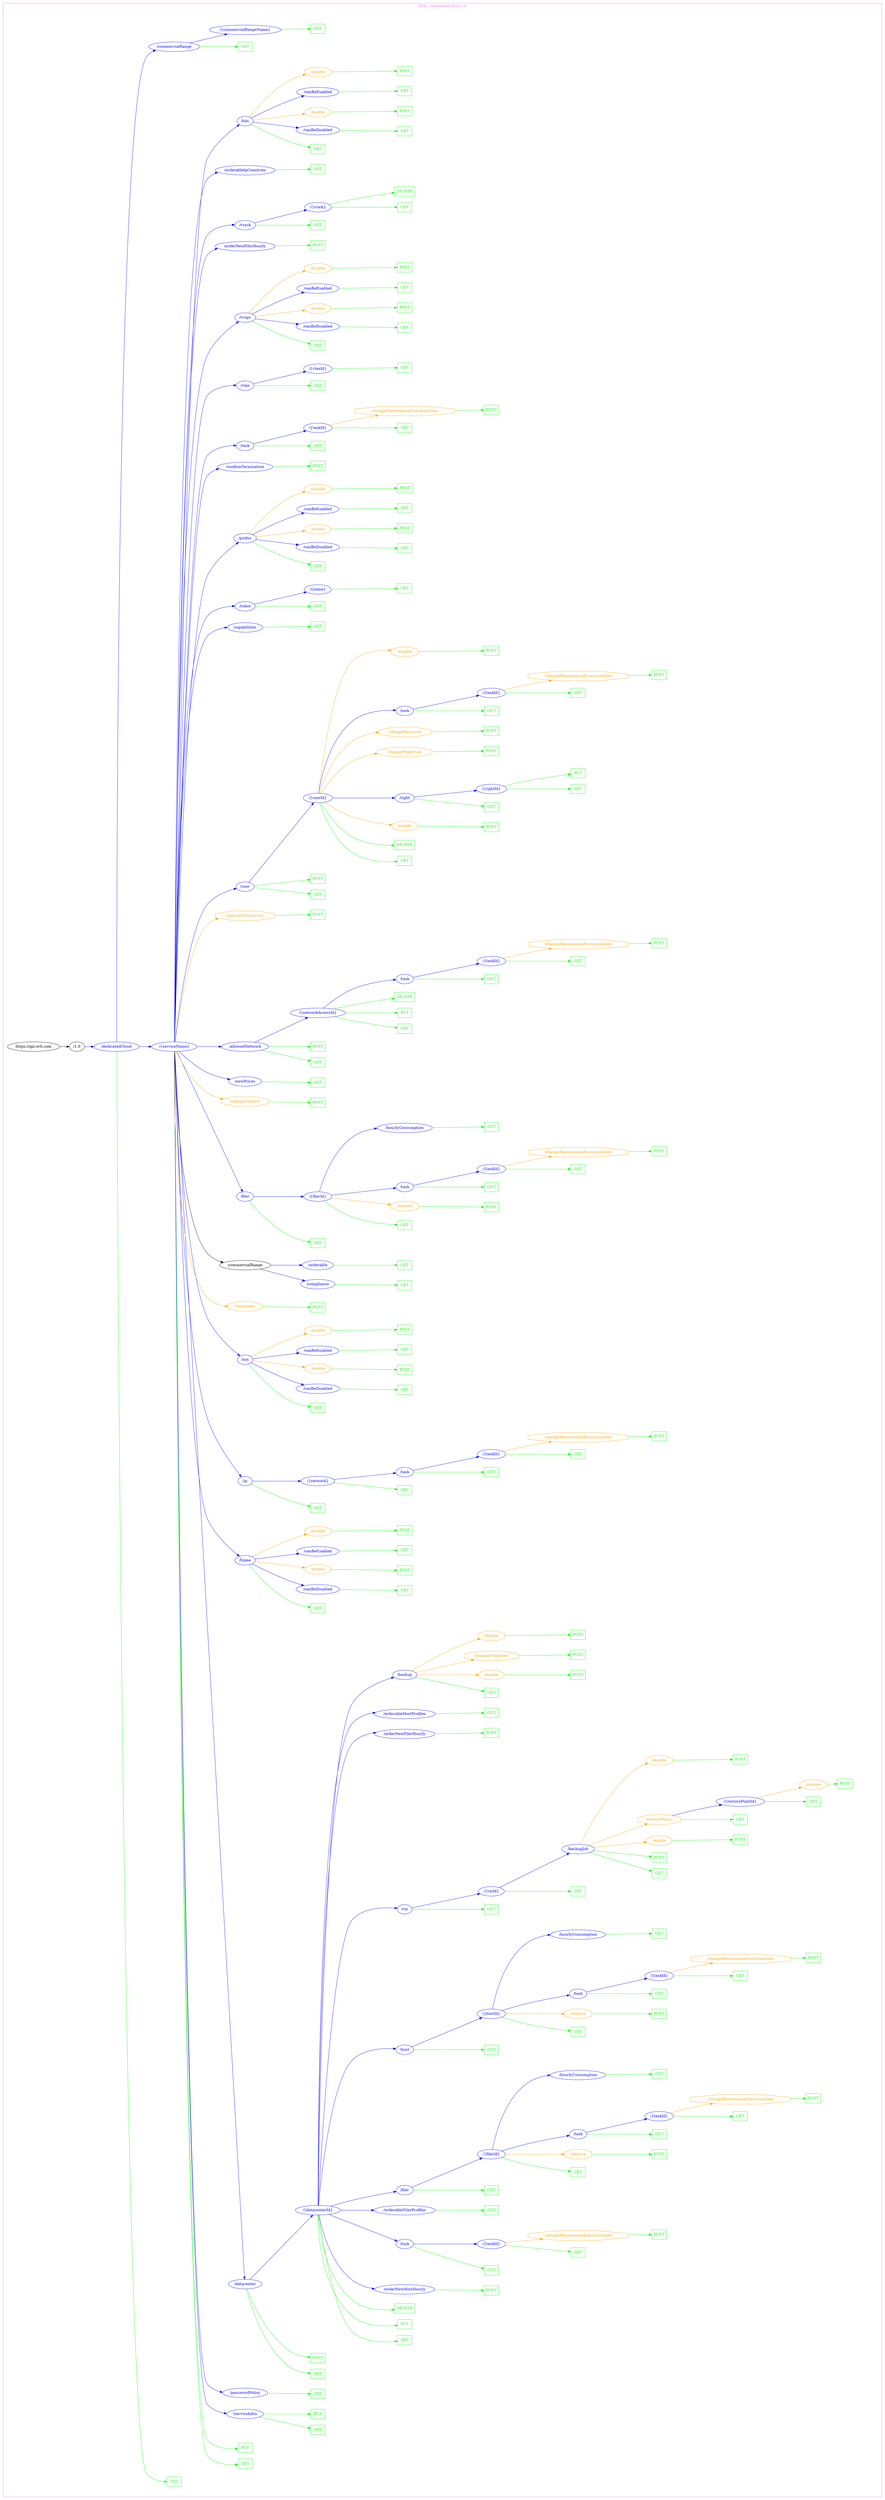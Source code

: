 digraph Cloud_Computing_REST_API {
rankdir="LR";
subgraph cluster_0 {
label="OVH - dedicatedCloud 1.0"
color=violet
fontcolor=violet
subgraph cluster_1 {
label=""
color=white
fontcolor=white
node1 [label="https://api.ovh.com", shape="ellipse", color="black", fontcolor="black"]
node1 -> node2 [color="black", fontcolor="black"]
subgraph cluster_2 {
label=""
color=white
fontcolor=white
node2 [label="/1.0", shape="ellipse", color="black", fontcolor="black"]
node2 -> node3 [color="blue", fontcolor="blue"]
subgraph cluster_3 {
label=""
color=white
fontcolor=white
node3 [label="/dedicatedCloud", shape="ellipse", color="blue", fontcolor="blue"]
node3 -> node4 [color="green", fontcolor="green"]
subgraph cluster_4 {
label=""
color=white
fontcolor=white
node4 [label="GET", shape="box", color="green", fontcolor="green"]
}
node3 -> node5 [color="blue", fontcolor="blue"]
subgraph cluster_5 {
label=""
color=white
fontcolor=white
node5 [label="/{serviceName}", shape="ellipse", color="blue", fontcolor="blue"]
node5 -> node6 [color="green", fontcolor="green"]
subgraph cluster_6 {
label=""
color=white
fontcolor=white
node6 [label="GET", shape="box", color="green", fontcolor="green"]
}
node5 -> node7 [color="green", fontcolor="green"]
subgraph cluster_7 {
label=""
color=white
fontcolor=white
node7 [label="PUT", shape="box", color="green", fontcolor="green"]
}
node5 -> node8 [color="blue", fontcolor="blue"]
subgraph cluster_8 {
label=""
color=white
fontcolor=white
node8 [label="/serviceInfos", shape="ellipse", color="blue", fontcolor="blue"]
node8 -> node9 [color="green", fontcolor="green"]
subgraph cluster_9 {
label=""
color=white
fontcolor=white
node9 [label="GET", shape="box", color="green", fontcolor="green"]
}
node8 -> node10 [color="green", fontcolor="green"]
subgraph cluster_10 {
label=""
color=white
fontcolor=white
node10 [label="PUT", shape="box", color="green", fontcolor="green"]
}
}
node5 -> node11 [color="blue", fontcolor="blue"]
subgraph cluster_11 {
label=""
color=white
fontcolor=white
node11 [label="/passwordPolicy", shape="ellipse", color="blue", fontcolor="blue"]
node11 -> node12 [color="green", fontcolor="green"]
subgraph cluster_12 {
label=""
color=white
fontcolor=white
node12 [label="GET", shape="box", color="green", fontcolor="green"]
}
}
node5 -> node13 [color="blue", fontcolor="blue"]
subgraph cluster_13 {
label=""
color=white
fontcolor=white
node13 [label="/datacenter", shape="ellipse", color="blue", fontcolor="blue"]
node13 -> node14 [color="green", fontcolor="green"]
subgraph cluster_14 {
label=""
color=white
fontcolor=white
node14 [label="GET", shape="box", color="green", fontcolor="green"]
}
node13 -> node15 [color="green", fontcolor="green"]
subgraph cluster_15 {
label=""
color=white
fontcolor=white
node15 [label="POST", shape="box", color="green", fontcolor="green"]
}
node13 -> node16 [color="blue", fontcolor="blue"]
subgraph cluster_16 {
label=""
color=white
fontcolor=white
node16 [label="/{datacenterId}", shape="ellipse", color="blue", fontcolor="blue"]
node16 -> node17 [color="green", fontcolor="green"]
subgraph cluster_17 {
label=""
color=white
fontcolor=white
node17 [label="GET", shape="box", color="green", fontcolor="green"]
}
node16 -> node18 [color="green", fontcolor="green"]
subgraph cluster_18 {
label=""
color=white
fontcolor=white
node18 [label="PUT", shape="box", color="green", fontcolor="green"]
}
node16 -> node19 [color="green", fontcolor="green"]
subgraph cluster_19 {
label=""
color=white
fontcolor=white
node19 [label="DELETE", shape="box", color="green", fontcolor="green"]
}
node16 -> node20 [color="blue", fontcolor="blue"]
subgraph cluster_20 {
label=""
color=white
fontcolor=white
node20 [label="/orderNewHostHourly", shape="ellipse", color="blue", fontcolor="blue"]
node20 -> node21 [color="green", fontcolor="green"]
subgraph cluster_21 {
label=""
color=white
fontcolor=white
node21 [label="POST", shape="box", color="green", fontcolor="green"]
}
}
node16 -> node22 [color="blue", fontcolor="blue"]
subgraph cluster_22 {
label=""
color=white
fontcolor=white
node22 [label="/task", shape="ellipse", color="blue", fontcolor="blue"]
node22 -> node23 [color="green", fontcolor="green"]
subgraph cluster_23 {
label=""
color=white
fontcolor=white
node23 [label="GET", shape="box", color="green", fontcolor="green"]
}
node22 -> node24 [color="blue", fontcolor="blue"]
subgraph cluster_24 {
label=""
color=white
fontcolor=white
node24 [label="/{taskId}", shape="ellipse", color="blue", fontcolor="blue"]
node24 -> node25 [color="green", fontcolor="green"]
subgraph cluster_25 {
label=""
color=white
fontcolor=white
node25 [label="GET", shape="box", color="green", fontcolor="green"]
}
node24 -> node26 [color="orange", fontcolor="orange"]
subgraph cluster_26 {
label=""
color=white
fontcolor=white
node26 [label="/changeMaintenanceExecutionDate", shape="octagon", color="orange", fontcolor="orange"]
node26 -> node27 [color="green", fontcolor="green"]
subgraph cluster_27 {
label=""
color=white
fontcolor=white
node27 [label="POST", shape="box", color="green", fontcolor="green"]
}
}
}
}
node16 -> node28 [color="blue", fontcolor="blue"]
subgraph cluster_28 {
label=""
color=white
fontcolor=white
node28 [label="/orderableFilerProfiles", shape="ellipse", color="blue", fontcolor="blue"]
node28 -> node29 [color="green", fontcolor="green"]
subgraph cluster_29 {
label=""
color=white
fontcolor=white
node29 [label="GET", shape="box", color="green", fontcolor="green"]
}
}
node16 -> node30 [color="blue", fontcolor="blue"]
subgraph cluster_30 {
label=""
color=white
fontcolor=white
node30 [label="/filer", shape="ellipse", color="blue", fontcolor="blue"]
node30 -> node31 [color="green", fontcolor="green"]
subgraph cluster_31 {
label=""
color=white
fontcolor=white
node31 [label="GET", shape="box", color="green", fontcolor="green"]
}
node30 -> node32 [color="blue", fontcolor="blue"]
subgraph cluster_32 {
label=""
color=white
fontcolor=white
node32 [label="/{filerId}", shape="ellipse", color="blue", fontcolor="blue"]
node32 -> node33 [color="green", fontcolor="green"]
subgraph cluster_33 {
label=""
color=white
fontcolor=white
node33 [label="GET", shape="box", color="green", fontcolor="green"]
}
node32 -> node34 [color="orange", fontcolor="orange"]
subgraph cluster_34 {
label=""
color=white
fontcolor=white
node34 [label="/remove", shape="octagon", color="orange", fontcolor="orange"]
node34 -> node35 [color="green", fontcolor="green"]
subgraph cluster_35 {
label=""
color=white
fontcolor=white
node35 [label="POST", shape="box", color="green", fontcolor="green"]
}
}
node32 -> node36 [color="blue", fontcolor="blue"]
subgraph cluster_36 {
label=""
color=white
fontcolor=white
node36 [label="/task", shape="ellipse", color="blue", fontcolor="blue"]
node36 -> node37 [color="green", fontcolor="green"]
subgraph cluster_37 {
label=""
color=white
fontcolor=white
node37 [label="GET", shape="box", color="green", fontcolor="green"]
}
node36 -> node38 [color="blue", fontcolor="blue"]
subgraph cluster_38 {
label=""
color=white
fontcolor=white
node38 [label="/{taskId}", shape="ellipse", color="blue", fontcolor="blue"]
node38 -> node39 [color="green", fontcolor="green"]
subgraph cluster_39 {
label=""
color=white
fontcolor=white
node39 [label="GET", shape="box", color="green", fontcolor="green"]
}
node38 -> node40 [color="orange", fontcolor="orange"]
subgraph cluster_40 {
label=""
color=white
fontcolor=white
node40 [label="/changeMaintenanceExecutionDate", shape="octagon", color="orange", fontcolor="orange"]
node40 -> node41 [color="green", fontcolor="green"]
subgraph cluster_41 {
label=""
color=white
fontcolor=white
node41 [label="POST", shape="box", color="green", fontcolor="green"]
}
}
}
}
node32 -> node42 [color="blue", fontcolor="blue"]
subgraph cluster_42 {
label=""
color=white
fontcolor=white
node42 [label="/hourlyConsumption", shape="ellipse", color="blue", fontcolor="blue"]
node42 -> node43 [color="green", fontcolor="green"]
subgraph cluster_43 {
label=""
color=white
fontcolor=white
node43 [label="GET", shape="box", color="green", fontcolor="green"]
}
}
}
}
node16 -> node44 [color="blue", fontcolor="blue"]
subgraph cluster_44 {
label=""
color=white
fontcolor=white
node44 [label="/host", shape="ellipse", color="blue", fontcolor="blue"]
node44 -> node45 [color="green", fontcolor="green"]
subgraph cluster_45 {
label=""
color=white
fontcolor=white
node45 [label="GET", shape="box", color="green", fontcolor="green"]
}
node44 -> node46 [color="blue", fontcolor="blue"]
subgraph cluster_46 {
label=""
color=white
fontcolor=white
node46 [label="/{hostId}", shape="ellipse", color="blue", fontcolor="blue"]
node46 -> node47 [color="green", fontcolor="green"]
subgraph cluster_47 {
label=""
color=white
fontcolor=white
node47 [label="GET", shape="box", color="green", fontcolor="green"]
}
node46 -> node48 [color="orange", fontcolor="orange"]
subgraph cluster_48 {
label=""
color=white
fontcolor=white
node48 [label="/remove", shape="octagon", color="orange", fontcolor="orange"]
node48 -> node49 [color="green", fontcolor="green"]
subgraph cluster_49 {
label=""
color=white
fontcolor=white
node49 [label="POST", shape="box", color="green", fontcolor="green"]
}
}
node46 -> node50 [color="blue", fontcolor="blue"]
subgraph cluster_50 {
label=""
color=white
fontcolor=white
node50 [label="/task", shape="ellipse", color="blue", fontcolor="blue"]
node50 -> node51 [color="green", fontcolor="green"]
subgraph cluster_51 {
label=""
color=white
fontcolor=white
node51 [label="GET", shape="box", color="green", fontcolor="green"]
}
node50 -> node52 [color="blue", fontcolor="blue"]
subgraph cluster_52 {
label=""
color=white
fontcolor=white
node52 [label="/{taskId}", shape="ellipse", color="blue", fontcolor="blue"]
node52 -> node53 [color="green", fontcolor="green"]
subgraph cluster_53 {
label=""
color=white
fontcolor=white
node53 [label="GET", shape="box", color="green", fontcolor="green"]
}
node52 -> node54 [color="orange", fontcolor="orange"]
subgraph cluster_54 {
label=""
color=white
fontcolor=white
node54 [label="/changeMaintenanceExecutionDate", shape="octagon", color="orange", fontcolor="orange"]
node54 -> node55 [color="green", fontcolor="green"]
subgraph cluster_55 {
label=""
color=white
fontcolor=white
node55 [label="POST", shape="box", color="green", fontcolor="green"]
}
}
}
}
node46 -> node56 [color="blue", fontcolor="blue"]
subgraph cluster_56 {
label=""
color=white
fontcolor=white
node56 [label="/hourlyConsumption", shape="ellipse", color="blue", fontcolor="blue"]
node56 -> node57 [color="green", fontcolor="green"]
subgraph cluster_57 {
label=""
color=white
fontcolor=white
node57 [label="GET", shape="box", color="green", fontcolor="green"]
}
}
}
}
node16 -> node58 [color="blue", fontcolor="blue"]
subgraph cluster_58 {
label=""
color=white
fontcolor=white
node58 [label="/vm", shape="ellipse", color="blue", fontcolor="blue"]
node58 -> node59 [color="green", fontcolor="green"]
subgraph cluster_59 {
label=""
color=white
fontcolor=white
node59 [label="GET", shape="box", color="green", fontcolor="green"]
}
node58 -> node60 [color="blue", fontcolor="blue"]
subgraph cluster_60 {
label=""
color=white
fontcolor=white
node60 [label="/{vmId}", shape="ellipse", color="blue", fontcolor="blue"]
node60 -> node61 [color="green", fontcolor="green"]
subgraph cluster_61 {
label=""
color=white
fontcolor=white
node61 [label="GET", shape="box", color="green", fontcolor="green"]
}
node60 -> node62 [color="blue", fontcolor="blue"]
subgraph cluster_62 {
label=""
color=white
fontcolor=white
node62 [label="/backupJob", shape="ellipse", color="blue", fontcolor="blue"]
node62 -> node63 [color="green", fontcolor="green"]
subgraph cluster_63 {
label=""
color=white
fontcolor=white
node63 [label="GET", shape="box", color="green", fontcolor="green"]
}
node62 -> node64 [color="green", fontcolor="green"]
subgraph cluster_64 {
label=""
color=white
fontcolor=white
node64 [label="POST", shape="box", color="green", fontcolor="green"]
}
node62 -> node65 [color="orange", fontcolor="orange"]
subgraph cluster_65 {
label=""
color=white
fontcolor=white
node65 [label="/enable", shape="octagon", color="orange", fontcolor="orange"]
node65 -> node66 [color="green", fontcolor="green"]
subgraph cluster_66 {
label=""
color=white
fontcolor=white
node66 [label="POST", shape="box", color="green", fontcolor="green"]
}
}
node62 -> node67 [color="orange", fontcolor="orange"]
subgraph cluster_67 {
label=""
color=white
fontcolor=white
node67 [label="/restorePoints", shape="octagon", color="orange", fontcolor="orange"]
node67 -> node68 [color="green", fontcolor="green"]
subgraph cluster_68 {
label=""
color=white
fontcolor=white
node68 [label="GET", shape="box", color="green", fontcolor="green"]
}
node67 -> node69 [color="blue", fontcolor="blue"]
subgraph cluster_69 {
label=""
color=white
fontcolor=white
node69 [label="/{restorePointId}", shape="ellipse", color="blue", fontcolor="blue"]
node69 -> node70 [color="green", fontcolor="green"]
subgraph cluster_70 {
label=""
color=white
fontcolor=white
node70 [label="GET", shape="box", color="green", fontcolor="green"]
}
node69 -> node71 [color="orange", fontcolor="orange"]
subgraph cluster_71 {
label=""
color=white
fontcolor=white
node71 [label="/restore", shape="octagon", color="orange", fontcolor="orange"]
node71 -> node72 [color="green", fontcolor="green"]
subgraph cluster_72 {
label=""
color=white
fontcolor=white
node72 [label="POST", shape="box", color="green", fontcolor="green"]
}
}
}
}
node62 -> node73 [color="orange", fontcolor="orange"]
subgraph cluster_73 {
label=""
color=white
fontcolor=white
node73 [label="/disable", shape="octagon", color="orange", fontcolor="orange"]
node73 -> node74 [color="green", fontcolor="green"]
subgraph cluster_74 {
label=""
color=white
fontcolor=white
node74 [label="POST", shape="box", color="green", fontcolor="green"]
}
}
}
}
}
node16 -> node75 [color="blue", fontcolor="blue"]
subgraph cluster_75 {
label=""
color=white
fontcolor=white
node75 [label="/orderNewFilerHourly", shape="ellipse", color="blue", fontcolor="blue"]
node75 -> node76 [color="green", fontcolor="green"]
subgraph cluster_76 {
label=""
color=white
fontcolor=white
node76 [label="POST", shape="box", color="green", fontcolor="green"]
}
}
node16 -> node77 [color="blue", fontcolor="blue"]
subgraph cluster_77 {
label=""
color=white
fontcolor=white
node77 [label="/orderableHostProfiles", shape="ellipse", color="blue", fontcolor="blue"]
node77 -> node78 [color="green", fontcolor="green"]
subgraph cluster_78 {
label=""
color=white
fontcolor=white
node78 [label="GET", shape="box", color="green", fontcolor="green"]
}
}
node16 -> node79 [color="blue", fontcolor="blue"]
subgraph cluster_79 {
label=""
color=white
fontcolor=white
node79 [label="/backup", shape="ellipse", color="blue", fontcolor="blue"]
node79 -> node80 [color="green", fontcolor="green"]
subgraph cluster_80 {
label=""
color=white
fontcolor=white
node80 [label="GET", shape="box", color="green", fontcolor="green"]
}
node79 -> node81 [color="orange", fontcolor="orange"]
subgraph cluster_81 {
label=""
color=white
fontcolor=white
node81 [label="/enable", shape="octagon", color="orange", fontcolor="orange"]
node81 -> node82 [color="green", fontcolor="green"]
subgraph cluster_82 {
label=""
color=white
fontcolor=white
node82 [label="POST", shape="box", color="green", fontcolor="green"]
}
}
node79 -> node83 [color="orange", fontcolor="orange"]
subgraph cluster_83 {
label=""
color=white
fontcolor=white
node83 [label="/changeProperties", shape="octagon", color="orange", fontcolor="orange"]
node83 -> node84 [color="green", fontcolor="green"]
subgraph cluster_84 {
label=""
color=white
fontcolor=white
node84 [label="POST", shape="box", color="green", fontcolor="green"]
}
}
node79 -> node85 [color="orange", fontcolor="orange"]
subgraph cluster_85 {
label=""
color=white
fontcolor=white
node85 [label="/disable", shape="octagon", color="orange", fontcolor="orange"]
node85 -> node86 [color="green", fontcolor="green"]
subgraph cluster_86 {
label=""
color=white
fontcolor=white
node86 [label="POST", shape="box", color="green", fontcolor="green"]
}
}
}
}
}
node5 -> node87 [color="blue", fontcolor="blue"]
subgraph cluster_87 {
label=""
color=white
fontcolor=white
node87 [label="/hipaa", shape="ellipse", color="blue", fontcolor="blue"]
node87 -> node88 [color="green", fontcolor="green"]
subgraph cluster_88 {
label=""
color=white
fontcolor=white
node88 [label="GET", shape="box", color="green", fontcolor="green"]
}
node87 -> node89 [color="blue", fontcolor="blue"]
subgraph cluster_89 {
label=""
color=white
fontcolor=white
node89 [label="/canBeDisabled", shape="ellipse", color="blue", fontcolor="blue"]
node89 -> node90 [color="green", fontcolor="green"]
subgraph cluster_90 {
label=""
color=white
fontcolor=white
node90 [label="GET", shape="box", color="green", fontcolor="green"]
}
}
node87 -> node91 [color="orange", fontcolor="orange"]
subgraph cluster_91 {
label=""
color=white
fontcolor=white
node91 [label="/enable", shape="octagon", color="orange", fontcolor="orange"]
node91 -> node92 [color="green", fontcolor="green"]
subgraph cluster_92 {
label=""
color=white
fontcolor=white
node92 [label="POST", shape="box", color="green", fontcolor="green"]
}
}
node87 -> node93 [color="blue", fontcolor="blue"]
subgraph cluster_93 {
label=""
color=white
fontcolor=white
node93 [label="/canBeEnabled", shape="ellipse", color="blue", fontcolor="blue"]
node93 -> node94 [color="green", fontcolor="green"]
subgraph cluster_94 {
label=""
color=white
fontcolor=white
node94 [label="GET", shape="box", color="green", fontcolor="green"]
}
}
node87 -> node95 [color="orange", fontcolor="orange"]
subgraph cluster_95 {
label=""
color=white
fontcolor=white
node95 [label="/disable", shape="octagon", color="orange", fontcolor="orange"]
node95 -> node96 [color="green", fontcolor="green"]
subgraph cluster_96 {
label=""
color=white
fontcolor=white
node96 [label="POST", shape="box", color="green", fontcolor="green"]
}
}
}
node5 -> node97 [color="blue", fontcolor="blue"]
subgraph cluster_97 {
label=""
color=white
fontcolor=white
node97 [label="/ip", shape="ellipse", color="blue", fontcolor="blue"]
node97 -> node98 [color="green", fontcolor="green"]
subgraph cluster_98 {
label=""
color=white
fontcolor=white
node98 [label="GET", shape="box", color="green", fontcolor="green"]
}
node97 -> node99 [color="blue", fontcolor="blue"]
subgraph cluster_99 {
label=""
color=white
fontcolor=white
node99 [label="/{network}", shape="ellipse", color="blue", fontcolor="blue"]
node99 -> node100 [color="green", fontcolor="green"]
subgraph cluster_100 {
label=""
color=white
fontcolor=white
node100 [label="GET", shape="box", color="green", fontcolor="green"]
}
node99 -> node101 [color="blue", fontcolor="blue"]
subgraph cluster_101 {
label=""
color=white
fontcolor=white
node101 [label="/task", shape="ellipse", color="blue", fontcolor="blue"]
node101 -> node102 [color="green", fontcolor="green"]
subgraph cluster_102 {
label=""
color=white
fontcolor=white
node102 [label="GET", shape="box", color="green", fontcolor="green"]
}
node101 -> node103 [color="blue", fontcolor="blue"]
subgraph cluster_103 {
label=""
color=white
fontcolor=white
node103 [label="/{taskId}", shape="ellipse", color="blue", fontcolor="blue"]
node103 -> node104 [color="green", fontcolor="green"]
subgraph cluster_104 {
label=""
color=white
fontcolor=white
node104 [label="GET", shape="box", color="green", fontcolor="green"]
}
node103 -> node105 [color="orange", fontcolor="orange"]
subgraph cluster_105 {
label=""
color=white
fontcolor=white
node105 [label="/changeMaintenanceExecutionDate", shape="octagon", color="orange", fontcolor="orange"]
node105 -> node106 [color="green", fontcolor="green"]
subgraph cluster_106 {
label=""
color=white
fontcolor=white
node106 [label="POST", shape="box", color="green", fontcolor="green"]
}
}
}
}
}
}
node5 -> node107 [color="blue", fontcolor="blue"]
subgraph cluster_107 {
label=""
color=white
fontcolor=white
node107 [label="/nsx", shape="ellipse", color="blue", fontcolor="blue"]
node107 -> node108 [color="green", fontcolor="green"]
subgraph cluster_108 {
label=""
color=white
fontcolor=white
node108 [label="GET", shape="box", color="green", fontcolor="green"]
}
node107 -> node109 [color="blue", fontcolor="blue"]
subgraph cluster_109 {
label=""
color=white
fontcolor=white
node109 [label="/canBeDisabled", shape="ellipse", color="blue", fontcolor="blue"]
node109 -> node110 [color="green", fontcolor="green"]
subgraph cluster_110 {
label=""
color=white
fontcolor=white
node110 [label="GET", shape="box", color="green", fontcolor="green"]
}
}
node107 -> node111 [color="orange", fontcolor="orange"]
subgraph cluster_111 {
label=""
color=white
fontcolor=white
node111 [label="/enable", shape="octagon", color="orange", fontcolor="orange"]
node111 -> node112 [color="green", fontcolor="green"]
subgraph cluster_112 {
label=""
color=white
fontcolor=white
node112 [label="POST", shape="box", color="green", fontcolor="green"]
}
}
node107 -> node113 [color="blue", fontcolor="blue"]
subgraph cluster_113 {
label=""
color=white
fontcolor=white
node113 [label="/canBeEnabled", shape="ellipse", color="blue", fontcolor="blue"]
node113 -> node114 [color="green", fontcolor="green"]
subgraph cluster_114 {
label=""
color=white
fontcolor=white
node114 [label="GET", shape="box", color="green", fontcolor="green"]
}
}
node107 -> node115 [color="orange", fontcolor="orange"]
subgraph cluster_115 {
label=""
color=white
fontcolor=white
node115 [label="/disable", shape="octagon", color="orange", fontcolor="orange"]
node115 -> node116 [color="green", fontcolor="green"]
subgraph cluster_116 {
label=""
color=white
fontcolor=white
node116 [label="POST", shape="box", color="green", fontcolor="green"]
}
}
}
node5 -> node117 [color="orange", fontcolor="orange"]
subgraph cluster_117 {
label=""
color=white
fontcolor=white
node117 [label="/terminate", shape="octagon", color="orange", fontcolor="orange"]
node117 -> node118 [color="green", fontcolor="green"]
subgraph cluster_118 {
label=""
color=white
fontcolor=white
node118 [label="POST", shape="box", color="green", fontcolor="green"]
}
}
node5 -> node119 [color="black", fontcolor="black"]
subgraph cluster_119 {
label=""
color=white
fontcolor=white
node119 [label="/commercialRange", shape="ellipse", color="black", fontcolor="black"]
node119 -> node120 [color="blue", fontcolor="blue"]
subgraph cluster_120 {
label=""
color=white
fontcolor=white
node120 [label="/compliance", shape="ellipse", color="blue", fontcolor="blue"]
node120 -> node121 [color="green", fontcolor="green"]
subgraph cluster_121 {
label=""
color=white
fontcolor=white
node121 [label="GET", shape="box", color="green", fontcolor="green"]
}
}
node119 -> node122 [color="blue", fontcolor="blue"]
subgraph cluster_122 {
label=""
color=white
fontcolor=white
node122 [label="/orderable", shape="ellipse", color="blue", fontcolor="blue"]
node122 -> node123 [color="green", fontcolor="green"]
subgraph cluster_123 {
label=""
color=white
fontcolor=white
node123 [label="GET", shape="box", color="green", fontcolor="green"]
}
}
}
node5 -> node124 [color="blue", fontcolor="blue"]
subgraph cluster_124 {
label=""
color=white
fontcolor=white
node124 [label="/filer", shape="ellipse", color="blue", fontcolor="blue"]
node124 -> node125 [color="green", fontcolor="green"]
subgraph cluster_125 {
label=""
color=white
fontcolor=white
node125 [label="GET", shape="box", color="green", fontcolor="green"]
}
node124 -> node126 [color="blue", fontcolor="blue"]
subgraph cluster_126 {
label=""
color=white
fontcolor=white
node126 [label="/{filerId}", shape="ellipse", color="blue", fontcolor="blue"]
node126 -> node127 [color="green", fontcolor="green"]
subgraph cluster_127 {
label=""
color=white
fontcolor=white
node127 [label="GET", shape="box", color="green", fontcolor="green"]
}
node126 -> node128 [color="orange", fontcolor="orange"]
subgraph cluster_128 {
label=""
color=white
fontcolor=white
node128 [label="/remove", shape="octagon", color="orange", fontcolor="orange"]
node128 -> node129 [color="green", fontcolor="green"]
subgraph cluster_129 {
label=""
color=white
fontcolor=white
node129 [label="POST", shape="box", color="green", fontcolor="green"]
}
}
node126 -> node130 [color="blue", fontcolor="blue"]
subgraph cluster_130 {
label=""
color=white
fontcolor=white
node130 [label="/task", shape="ellipse", color="blue", fontcolor="blue"]
node130 -> node131 [color="green", fontcolor="green"]
subgraph cluster_131 {
label=""
color=white
fontcolor=white
node131 [label="GET", shape="box", color="green", fontcolor="green"]
}
node130 -> node132 [color="blue", fontcolor="blue"]
subgraph cluster_132 {
label=""
color=white
fontcolor=white
node132 [label="/{taskId}", shape="ellipse", color="blue", fontcolor="blue"]
node132 -> node133 [color="green", fontcolor="green"]
subgraph cluster_133 {
label=""
color=white
fontcolor=white
node133 [label="GET", shape="box", color="green", fontcolor="green"]
}
node132 -> node134 [color="orange", fontcolor="orange"]
subgraph cluster_134 {
label=""
color=white
fontcolor=white
node134 [label="/changeMaintenanceExecutionDate", shape="octagon", color="orange", fontcolor="orange"]
node134 -> node135 [color="green", fontcolor="green"]
subgraph cluster_135 {
label=""
color=white
fontcolor=white
node135 [label="POST", shape="box", color="green", fontcolor="green"]
}
}
}
}
node126 -> node136 [color="blue", fontcolor="blue"]
subgraph cluster_136 {
label=""
color=white
fontcolor=white
node136 [label="/hourlyConsumption", shape="ellipse", color="blue", fontcolor="blue"]
node136 -> node137 [color="green", fontcolor="green"]
subgraph cluster_137 {
label=""
color=white
fontcolor=white
node137 [label="GET", shape="box", color="green", fontcolor="green"]
}
}
}
}
node5 -> node138 [color="orange", fontcolor="orange"]
subgraph cluster_138 {
label=""
color=white
fontcolor=white
node138 [label="/changeContact", shape="octagon", color="orange", fontcolor="orange"]
node138 -> node139 [color="green", fontcolor="green"]
subgraph cluster_139 {
label=""
color=white
fontcolor=white
node139 [label="POST", shape="box", color="green", fontcolor="green"]
}
}
node5 -> node140 [color="blue", fontcolor="blue"]
subgraph cluster_140 {
label=""
color=white
fontcolor=white
node140 [label="/newPrices", shape="ellipse", color="blue", fontcolor="blue"]
node140 -> node141 [color="green", fontcolor="green"]
subgraph cluster_141 {
label=""
color=white
fontcolor=white
node141 [label="GET", shape="box", color="green", fontcolor="green"]
}
}
node5 -> node142 [color="blue", fontcolor="blue"]
subgraph cluster_142 {
label=""
color=white
fontcolor=white
node142 [label="/allowedNetwork", shape="ellipse", color="blue", fontcolor="blue"]
node142 -> node143 [color="green", fontcolor="green"]
subgraph cluster_143 {
label=""
color=white
fontcolor=white
node143 [label="GET", shape="box", color="green", fontcolor="green"]
}
node142 -> node144 [color="green", fontcolor="green"]
subgraph cluster_144 {
label=""
color=white
fontcolor=white
node144 [label="POST", shape="box", color="green", fontcolor="green"]
}
node142 -> node145 [color="blue", fontcolor="blue"]
subgraph cluster_145 {
label=""
color=white
fontcolor=white
node145 [label="/{networkAccessId}", shape="ellipse", color="blue", fontcolor="blue"]
node145 -> node146 [color="green", fontcolor="green"]
subgraph cluster_146 {
label=""
color=white
fontcolor=white
node146 [label="GET", shape="box", color="green", fontcolor="green"]
}
node145 -> node147 [color="green", fontcolor="green"]
subgraph cluster_147 {
label=""
color=white
fontcolor=white
node147 [label="PUT", shape="box", color="green", fontcolor="green"]
}
node145 -> node148 [color="green", fontcolor="green"]
subgraph cluster_148 {
label=""
color=white
fontcolor=white
node148 [label="DELETE", shape="box", color="green", fontcolor="green"]
}
node145 -> node149 [color="blue", fontcolor="blue"]
subgraph cluster_149 {
label=""
color=white
fontcolor=white
node149 [label="/task", shape="ellipse", color="blue", fontcolor="blue"]
node149 -> node150 [color="green", fontcolor="green"]
subgraph cluster_150 {
label=""
color=white
fontcolor=white
node150 [label="GET", shape="box", color="green", fontcolor="green"]
}
node149 -> node151 [color="blue", fontcolor="blue"]
subgraph cluster_151 {
label=""
color=white
fontcolor=white
node151 [label="/{taskId}", shape="ellipse", color="blue", fontcolor="blue"]
node151 -> node152 [color="green", fontcolor="green"]
subgraph cluster_152 {
label=""
color=white
fontcolor=white
node152 [label="GET", shape="box", color="green", fontcolor="green"]
}
node151 -> node153 [color="orange", fontcolor="orange"]
subgraph cluster_153 {
label=""
color=white
fontcolor=white
node153 [label="/changeMaintenanceExecutionDate", shape="octagon", color="orange", fontcolor="orange"]
node153 -> node154 [color="green", fontcolor="green"]
subgraph cluster_154 {
label=""
color=white
fontcolor=white
node154 [label="POST", shape="box", color="green", fontcolor="green"]
}
}
}
}
}
}
node5 -> node155 [color="orange", fontcolor="orange"]
subgraph cluster_155 {
label=""
color=white
fontcolor=white
node155 [label="/upgradeHypervisor", shape="octagon", color="orange", fontcolor="orange"]
node155 -> node156 [color="green", fontcolor="green"]
subgraph cluster_156 {
label=""
color=white
fontcolor=white
node156 [label="POST", shape="box", color="green", fontcolor="green"]
}
}
node5 -> node157 [color="blue", fontcolor="blue"]
subgraph cluster_157 {
label=""
color=white
fontcolor=white
node157 [label="/user", shape="ellipse", color="blue", fontcolor="blue"]
node157 -> node158 [color="green", fontcolor="green"]
subgraph cluster_158 {
label=""
color=white
fontcolor=white
node158 [label="GET", shape="box", color="green", fontcolor="green"]
}
node157 -> node159 [color="green", fontcolor="green"]
subgraph cluster_159 {
label=""
color=white
fontcolor=white
node159 [label="POST", shape="box", color="green", fontcolor="green"]
}
node157 -> node160 [color="blue", fontcolor="blue"]
subgraph cluster_160 {
label=""
color=white
fontcolor=white
node160 [label="/{userId}", shape="ellipse", color="blue", fontcolor="blue"]
node160 -> node161 [color="green", fontcolor="green"]
subgraph cluster_161 {
label=""
color=white
fontcolor=white
node161 [label="GET", shape="box", color="green", fontcolor="green"]
}
node160 -> node162 [color="green", fontcolor="green"]
subgraph cluster_162 {
label=""
color=white
fontcolor=white
node162 [label="DELETE", shape="box", color="green", fontcolor="green"]
}
node160 -> node163 [color="orange", fontcolor="orange"]
subgraph cluster_163 {
label=""
color=white
fontcolor=white
node163 [label="/enable", shape="octagon", color="orange", fontcolor="orange"]
node163 -> node164 [color="green", fontcolor="green"]
subgraph cluster_164 {
label=""
color=white
fontcolor=white
node164 [label="POST", shape="box", color="green", fontcolor="green"]
}
}
node160 -> node165 [color="blue", fontcolor="blue"]
subgraph cluster_165 {
label=""
color=white
fontcolor=white
node165 [label="/right", shape="ellipse", color="blue", fontcolor="blue"]
node165 -> node166 [color="green", fontcolor="green"]
subgraph cluster_166 {
label=""
color=white
fontcolor=white
node166 [label="GET", shape="box", color="green", fontcolor="green"]
}
node165 -> node167 [color="blue", fontcolor="blue"]
subgraph cluster_167 {
label=""
color=white
fontcolor=white
node167 [label="/{rightId}", shape="ellipse", color="blue", fontcolor="blue"]
node167 -> node168 [color="green", fontcolor="green"]
subgraph cluster_168 {
label=""
color=white
fontcolor=white
node168 [label="GET", shape="box", color="green", fontcolor="green"]
}
node167 -> node169 [color="green", fontcolor="green"]
subgraph cluster_169 {
label=""
color=white
fontcolor=white
node169 [label="PUT", shape="box", color="green", fontcolor="green"]
}
}
}
node160 -> node170 [color="orange", fontcolor="orange"]
subgraph cluster_170 {
label=""
color=white
fontcolor=white
node170 [label="/changeProperties", shape="octagon", color="orange", fontcolor="orange"]
node170 -> node171 [color="green", fontcolor="green"]
subgraph cluster_171 {
label=""
color=white
fontcolor=white
node171 [label="POST", shape="box", color="green", fontcolor="green"]
}
}
node160 -> node172 [color="orange", fontcolor="orange"]
subgraph cluster_172 {
label=""
color=white
fontcolor=white
node172 [label="/changePassword", shape="octagon", color="orange", fontcolor="orange"]
node172 -> node173 [color="green", fontcolor="green"]
subgraph cluster_173 {
label=""
color=white
fontcolor=white
node173 [label="POST", shape="box", color="green", fontcolor="green"]
}
}
node160 -> node174 [color="blue", fontcolor="blue"]
subgraph cluster_174 {
label=""
color=white
fontcolor=white
node174 [label="/task", shape="ellipse", color="blue", fontcolor="blue"]
node174 -> node175 [color="green", fontcolor="green"]
subgraph cluster_175 {
label=""
color=white
fontcolor=white
node175 [label="GET", shape="box", color="green", fontcolor="green"]
}
node174 -> node176 [color="blue", fontcolor="blue"]
subgraph cluster_176 {
label=""
color=white
fontcolor=white
node176 [label="/{taskId}", shape="ellipse", color="blue", fontcolor="blue"]
node176 -> node177 [color="green", fontcolor="green"]
subgraph cluster_177 {
label=""
color=white
fontcolor=white
node177 [label="GET", shape="box", color="green", fontcolor="green"]
}
node176 -> node178 [color="orange", fontcolor="orange"]
subgraph cluster_178 {
label=""
color=white
fontcolor=white
node178 [label="/changeMaintenanceExecutionDate", shape="octagon", color="orange", fontcolor="orange"]
node178 -> node179 [color="green", fontcolor="green"]
subgraph cluster_179 {
label=""
color=white
fontcolor=white
node179 [label="POST", shape="box", color="green", fontcolor="green"]
}
}
}
}
node160 -> node180 [color="orange", fontcolor="orange"]
subgraph cluster_180 {
label=""
color=white
fontcolor=white
node180 [label="/disable", shape="octagon", color="orange", fontcolor="orange"]
node180 -> node181 [color="green", fontcolor="green"]
subgraph cluster_181 {
label=""
color=white
fontcolor=white
node181 [label="POST", shape="box", color="green", fontcolor="green"]
}
}
}
}
node5 -> node182 [color="blue", fontcolor="blue"]
subgraph cluster_182 {
label=""
color=white
fontcolor=white
node182 [label="/capabilities", shape="ellipse", color="blue", fontcolor="blue"]
node182 -> node183 [color="green", fontcolor="green"]
subgraph cluster_183 {
label=""
color=white
fontcolor=white
node183 [label="GET", shape="box", color="green", fontcolor="green"]
}
}
node5 -> node184 [color="blue", fontcolor="blue"]
subgraph cluster_184 {
label=""
color=white
fontcolor=white
node184 [label="/robot", shape="ellipse", color="blue", fontcolor="blue"]
node184 -> node185 [color="green", fontcolor="green"]
subgraph cluster_185 {
label=""
color=white
fontcolor=white
node185 [label="GET", shape="box", color="green", fontcolor="green"]
}
node184 -> node186 [color="blue", fontcolor="blue"]
subgraph cluster_186 {
label=""
color=white
fontcolor=white
node186 [label="/{name}", shape="ellipse", color="blue", fontcolor="blue"]
node186 -> node187 [color="green", fontcolor="green"]
subgraph cluster_187 {
label=""
color=white
fontcolor=white
node187 [label="GET", shape="box", color="green", fontcolor="green"]
}
}
}
node5 -> node188 [color="blue", fontcolor="blue"]
subgraph cluster_188 {
label=""
color=white
fontcolor=white
node188 [label="/pcidss", shape="ellipse", color="blue", fontcolor="blue"]
node188 -> node189 [color="green", fontcolor="green"]
subgraph cluster_189 {
label=""
color=white
fontcolor=white
node189 [label="GET", shape="box", color="green", fontcolor="green"]
}
node188 -> node190 [color="blue", fontcolor="blue"]
subgraph cluster_190 {
label=""
color=white
fontcolor=white
node190 [label="/canBeDisabled", shape="ellipse", color="blue", fontcolor="blue"]
node190 -> node191 [color="green", fontcolor="green"]
subgraph cluster_191 {
label=""
color=white
fontcolor=white
node191 [label="GET", shape="box", color="green", fontcolor="green"]
}
}
node188 -> node192 [color="orange", fontcolor="orange"]
subgraph cluster_192 {
label=""
color=white
fontcolor=white
node192 [label="/enable", shape="octagon", color="orange", fontcolor="orange"]
node192 -> node193 [color="green", fontcolor="green"]
subgraph cluster_193 {
label=""
color=white
fontcolor=white
node193 [label="POST", shape="box", color="green", fontcolor="green"]
}
}
node188 -> node194 [color="blue", fontcolor="blue"]
subgraph cluster_194 {
label=""
color=white
fontcolor=white
node194 [label="/canBeEnabled", shape="ellipse", color="blue", fontcolor="blue"]
node194 -> node195 [color="green", fontcolor="green"]
subgraph cluster_195 {
label=""
color=white
fontcolor=white
node195 [label="GET", shape="box", color="green", fontcolor="green"]
}
}
node188 -> node196 [color="orange", fontcolor="orange"]
subgraph cluster_196 {
label=""
color=white
fontcolor=white
node196 [label="/disable", shape="octagon", color="orange", fontcolor="orange"]
node196 -> node197 [color="green", fontcolor="green"]
subgraph cluster_197 {
label=""
color=white
fontcolor=white
node197 [label="POST", shape="box", color="green", fontcolor="green"]
}
}
}
node5 -> node198 [color="blue", fontcolor="blue"]
subgraph cluster_198 {
label=""
color=white
fontcolor=white
node198 [label="/confirmTermination", shape="ellipse", color="blue", fontcolor="blue"]
node198 -> node199 [color="green", fontcolor="green"]
subgraph cluster_199 {
label=""
color=white
fontcolor=white
node199 [label="POST", shape="box", color="green", fontcolor="green"]
}
}
node5 -> node200 [color="blue", fontcolor="blue"]
subgraph cluster_200 {
label=""
color=white
fontcolor=white
node200 [label="/task", shape="ellipse", color="blue", fontcolor="blue"]
node200 -> node201 [color="green", fontcolor="green"]
subgraph cluster_201 {
label=""
color=white
fontcolor=white
node201 [label="GET", shape="box", color="green", fontcolor="green"]
}
node200 -> node202 [color="blue", fontcolor="blue"]
subgraph cluster_202 {
label=""
color=white
fontcolor=white
node202 [label="/{taskId}", shape="ellipse", color="blue", fontcolor="blue"]
node202 -> node203 [color="green", fontcolor="green"]
subgraph cluster_203 {
label=""
color=white
fontcolor=white
node203 [label="GET", shape="box", color="green", fontcolor="green"]
}
node202 -> node204 [color="orange", fontcolor="orange"]
subgraph cluster_204 {
label=""
color=white
fontcolor=white
node204 [label="/changeMaintenanceExecutionDate", shape="octagon", color="orange", fontcolor="orange"]
node204 -> node205 [color="green", fontcolor="green"]
subgraph cluster_205 {
label=""
color=white
fontcolor=white
node205 [label="POST", shape="box", color="green", fontcolor="green"]
}
}
}
}
node5 -> node206 [color="blue", fontcolor="blue"]
subgraph cluster_206 {
label=""
color=white
fontcolor=white
node206 [label="/vlan", shape="ellipse", color="blue", fontcolor="blue"]
node206 -> node207 [color="green", fontcolor="green"]
subgraph cluster_207 {
label=""
color=white
fontcolor=white
node207 [label="GET", shape="box", color="green", fontcolor="green"]
}
node206 -> node208 [color="blue", fontcolor="blue"]
subgraph cluster_208 {
label=""
color=white
fontcolor=white
node208 [label="/{vlanId}", shape="ellipse", color="blue", fontcolor="blue"]
node208 -> node209 [color="green", fontcolor="green"]
subgraph cluster_209 {
label=""
color=white
fontcolor=white
node209 [label="GET", shape="box", color="green", fontcolor="green"]
}
}
}
node5 -> node210 [color="blue", fontcolor="blue"]
subgraph cluster_210 {
label=""
color=white
fontcolor=white
node210 [label="/vrops", shape="ellipse", color="blue", fontcolor="blue"]
node210 -> node211 [color="green", fontcolor="green"]
subgraph cluster_211 {
label=""
color=white
fontcolor=white
node211 [label="GET", shape="box", color="green", fontcolor="green"]
}
node210 -> node212 [color="blue", fontcolor="blue"]
subgraph cluster_212 {
label=""
color=white
fontcolor=white
node212 [label="/canBeDisabled", shape="ellipse", color="blue", fontcolor="blue"]
node212 -> node213 [color="green", fontcolor="green"]
subgraph cluster_213 {
label=""
color=white
fontcolor=white
node213 [label="GET", shape="box", color="green", fontcolor="green"]
}
}
node210 -> node214 [color="orange", fontcolor="orange"]
subgraph cluster_214 {
label=""
color=white
fontcolor=white
node214 [label="/enable", shape="octagon", color="orange", fontcolor="orange"]
node214 -> node215 [color="green", fontcolor="green"]
subgraph cluster_215 {
label=""
color=white
fontcolor=white
node215 [label="POST", shape="box", color="green", fontcolor="green"]
}
}
node210 -> node216 [color="blue", fontcolor="blue"]
subgraph cluster_216 {
label=""
color=white
fontcolor=white
node216 [label="/canBeEnabled", shape="ellipse", color="blue", fontcolor="blue"]
node216 -> node217 [color="green", fontcolor="green"]
subgraph cluster_217 {
label=""
color=white
fontcolor=white
node217 [label="GET", shape="box", color="green", fontcolor="green"]
}
}
node210 -> node218 [color="orange", fontcolor="orange"]
subgraph cluster_218 {
label=""
color=white
fontcolor=white
node218 [label="/disable", shape="octagon", color="orange", fontcolor="orange"]
node218 -> node219 [color="green", fontcolor="green"]
subgraph cluster_219 {
label=""
color=white
fontcolor=white
node219 [label="POST", shape="box", color="green", fontcolor="green"]
}
}
}
node5 -> node220 [color="blue", fontcolor="blue"]
subgraph cluster_220 {
label=""
color=white
fontcolor=white
node220 [label="/orderNewFilerHourly", shape="ellipse", color="blue", fontcolor="blue"]
node220 -> node221 [color="green", fontcolor="green"]
subgraph cluster_221 {
label=""
color=white
fontcolor=white
node221 [label="POST", shape="box", color="green", fontcolor="green"]
}
}
node5 -> node222 [color="blue", fontcolor="blue"]
subgraph cluster_222 {
label=""
color=white
fontcolor=white
node222 [label="/vrack", shape="ellipse", color="blue", fontcolor="blue"]
node222 -> node223 [color="green", fontcolor="green"]
subgraph cluster_223 {
label=""
color=white
fontcolor=white
node223 [label="GET", shape="box", color="green", fontcolor="green"]
}
node222 -> node224 [color="blue", fontcolor="blue"]
subgraph cluster_224 {
label=""
color=white
fontcolor=white
node224 [label="/{vrack}", shape="ellipse", color="blue", fontcolor="blue"]
node224 -> node225 [color="green", fontcolor="green"]
subgraph cluster_225 {
label=""
color=white
fontcolor=white
node225 [label="GET", shape="box", color="green", fontcolor="green"]
}
node224 -> node226 [color="green", fontcolor="green"]
subgraph cluster_226 {
label=""
color=white
fontcolor=white
node226 [label="DELETE", shape="box", color="green", fontcolor="green"]
}
}
}
node5 -> node227 [color="blue", fontcolor="blue"]
subgraph cluster_227 {
label=""
color=white
fontcolor=white
node227 [label="/orderableIpCountries", shape="ellipse", color="blue", fontcolor="blue"]
node227 -> node228 [color="green", fontcolor="green"]
subgraph cluster_228 {
label=""
color=white
fontcolor=white
node228 [label="GET", shape="box", color="green", fontcolor="green"]
}
}
node5 -> node229 [color="blue", fontcolor="blue"]
subgraph cluster_229 {
label=""
color=white
fontcolor=white
node229 [label="/hds", shape="ellipse", color="blue", fontcolor="blue"]
node229 -> node230 [color="green", fontcolor="green"]
subgraph cluster_230 {
label=""
color=white
fontcolor=white
node230 [label="GET", shape="box", color="green", fontcolor="green"]
}
node229 -> node231 [color="blue", fontcolor="blue"]
subgraph cluster_231 {
label=""
color=white
fontcolor=white
node231 [label="/canBeDisabled", shape="ellipse", color="blue", fontcolor="blue"]
node231 -> node232 [color="green", fontcolor="green"]
subgraph cluster_232 {
label=""
color=white
fontcolor=white
node232 [label="GET", shape="box", color="green", fontcolor="green"]
}
}
node229 -> node233 [color="orange", fontcolor="orange"]
subgraph cluster_233 {
label=""
color=white
fontcolor=white
node233 [label="/enable", shape="octagon", color="orange", fontcolor="orange"]
node233 -> node234 [color="green", fontcolor="green"]
subgraph cluster_234 {
label=""
color=white
fontcolor=white
node234 [label="POST", shape="box", color="green", fontcolor="green"]
}
}
node229 -> node235 [color="blue", fontcolor="blue"]
subgraph cluster_235 {
label=""
color=white
fontcolor=white
node235 [label="/canBeEnabled", shape="ellipse", color="blue", fontcolor="blue"]
node235 -> node236 [color="green", fontcolor="green"]
subgraph cluster_236 {
label=""
color=white
fontcolor=white
node236 [label="GET", shape="box", color="green", fontcolor="green"]
}
}
node229 -> node237 [color="orange", fontcolor="orange"]
subgraph cluster_237 {
label=""
color=white
fontcolor=white
node237 [label="/disable", shape="octagon", color="orange", fontcolor="orange"]
node237 -> node238 [color="green", fontcolor="green"]
subgraph cluster_238 {
label=""
color=white
fontcolor=white
node238 [label="POST", shape="box", color="green", fontcolor="green"]
}
}
}
}
node3 -> node239 [color="blue", fontcolor="blue"]
subgraph cluster_239 {
label=""
color=white
fontcolor=white
node239 [label="/commercialRange", shape="ellipse", color="blue", fontcolor="blue"]
node239 -> node240 [color="green", fontcolor="green"]
subgraph cluster_240 {
label=""
color=white
fontcolor=white
node240 [label="GET", shape="box", color="green", fontcolor="green"]
}
node239 -> node241 [color="blue", fontcolor="blue"]
subgraph cluster_241 {
label=""
color=white
fontcolor=white
node241 [label="/{commercialRangeName}", shape="ellipse", color="blue", fontcolor="blue"]
node241 -> node242 [color="green", fontcolor="green"]
subgraph cluster_242 {
label=""
color=white
fontcolor=white
node242 [label="GET", shape="box", color="green", fontcolor="green"]
}
}
}
}
}
}
}
}
